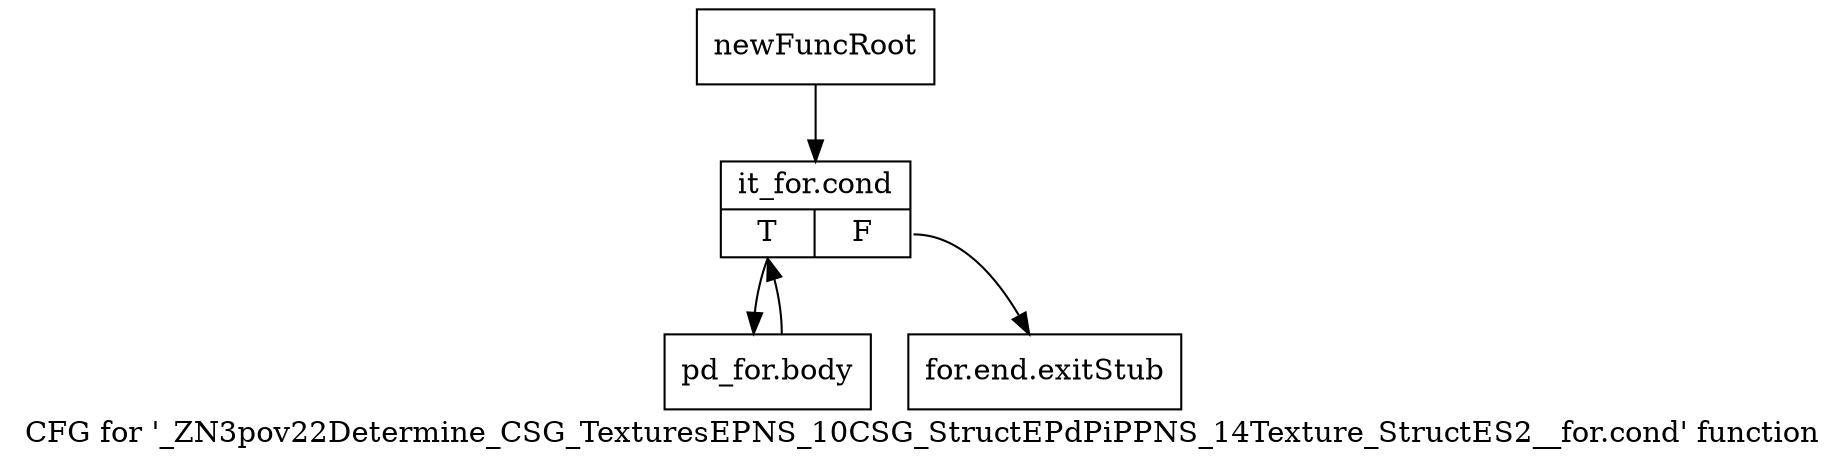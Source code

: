 digraph "CFG for '_ZN3pov22Determine_CSG_TexturesEPNS_10CSG_StructEPdPiPPNS_14Texture_StructES2__for.cond' function" {
	label="CFG for '_ZN3pov22Determine_CSG_TexturesEPNS_10CSG_StructEPdPiPPNS_14Texture_StructES2__for.cond' function";

	Node0x2388840 [shape=record,label="{newFuncRoot}"];
	Node0x2388840 -> Node0x23888e0;
	Node0x2388890 [shape=record,label="{for.end.exitStub}"];
	Node0x23888e0 [shape=record,label="{it_for.cond|{<s0>T|<s1>F}}"];
	Node0x23888e0:s0 -> Node0x2388930;
	Node0x23888e0:s1 -> Node0x2388890;
	Node0x2388930 [shape=record,label="{pd_for.body}"];
	Node0x2388930 -> Node0x23888e0;
}
